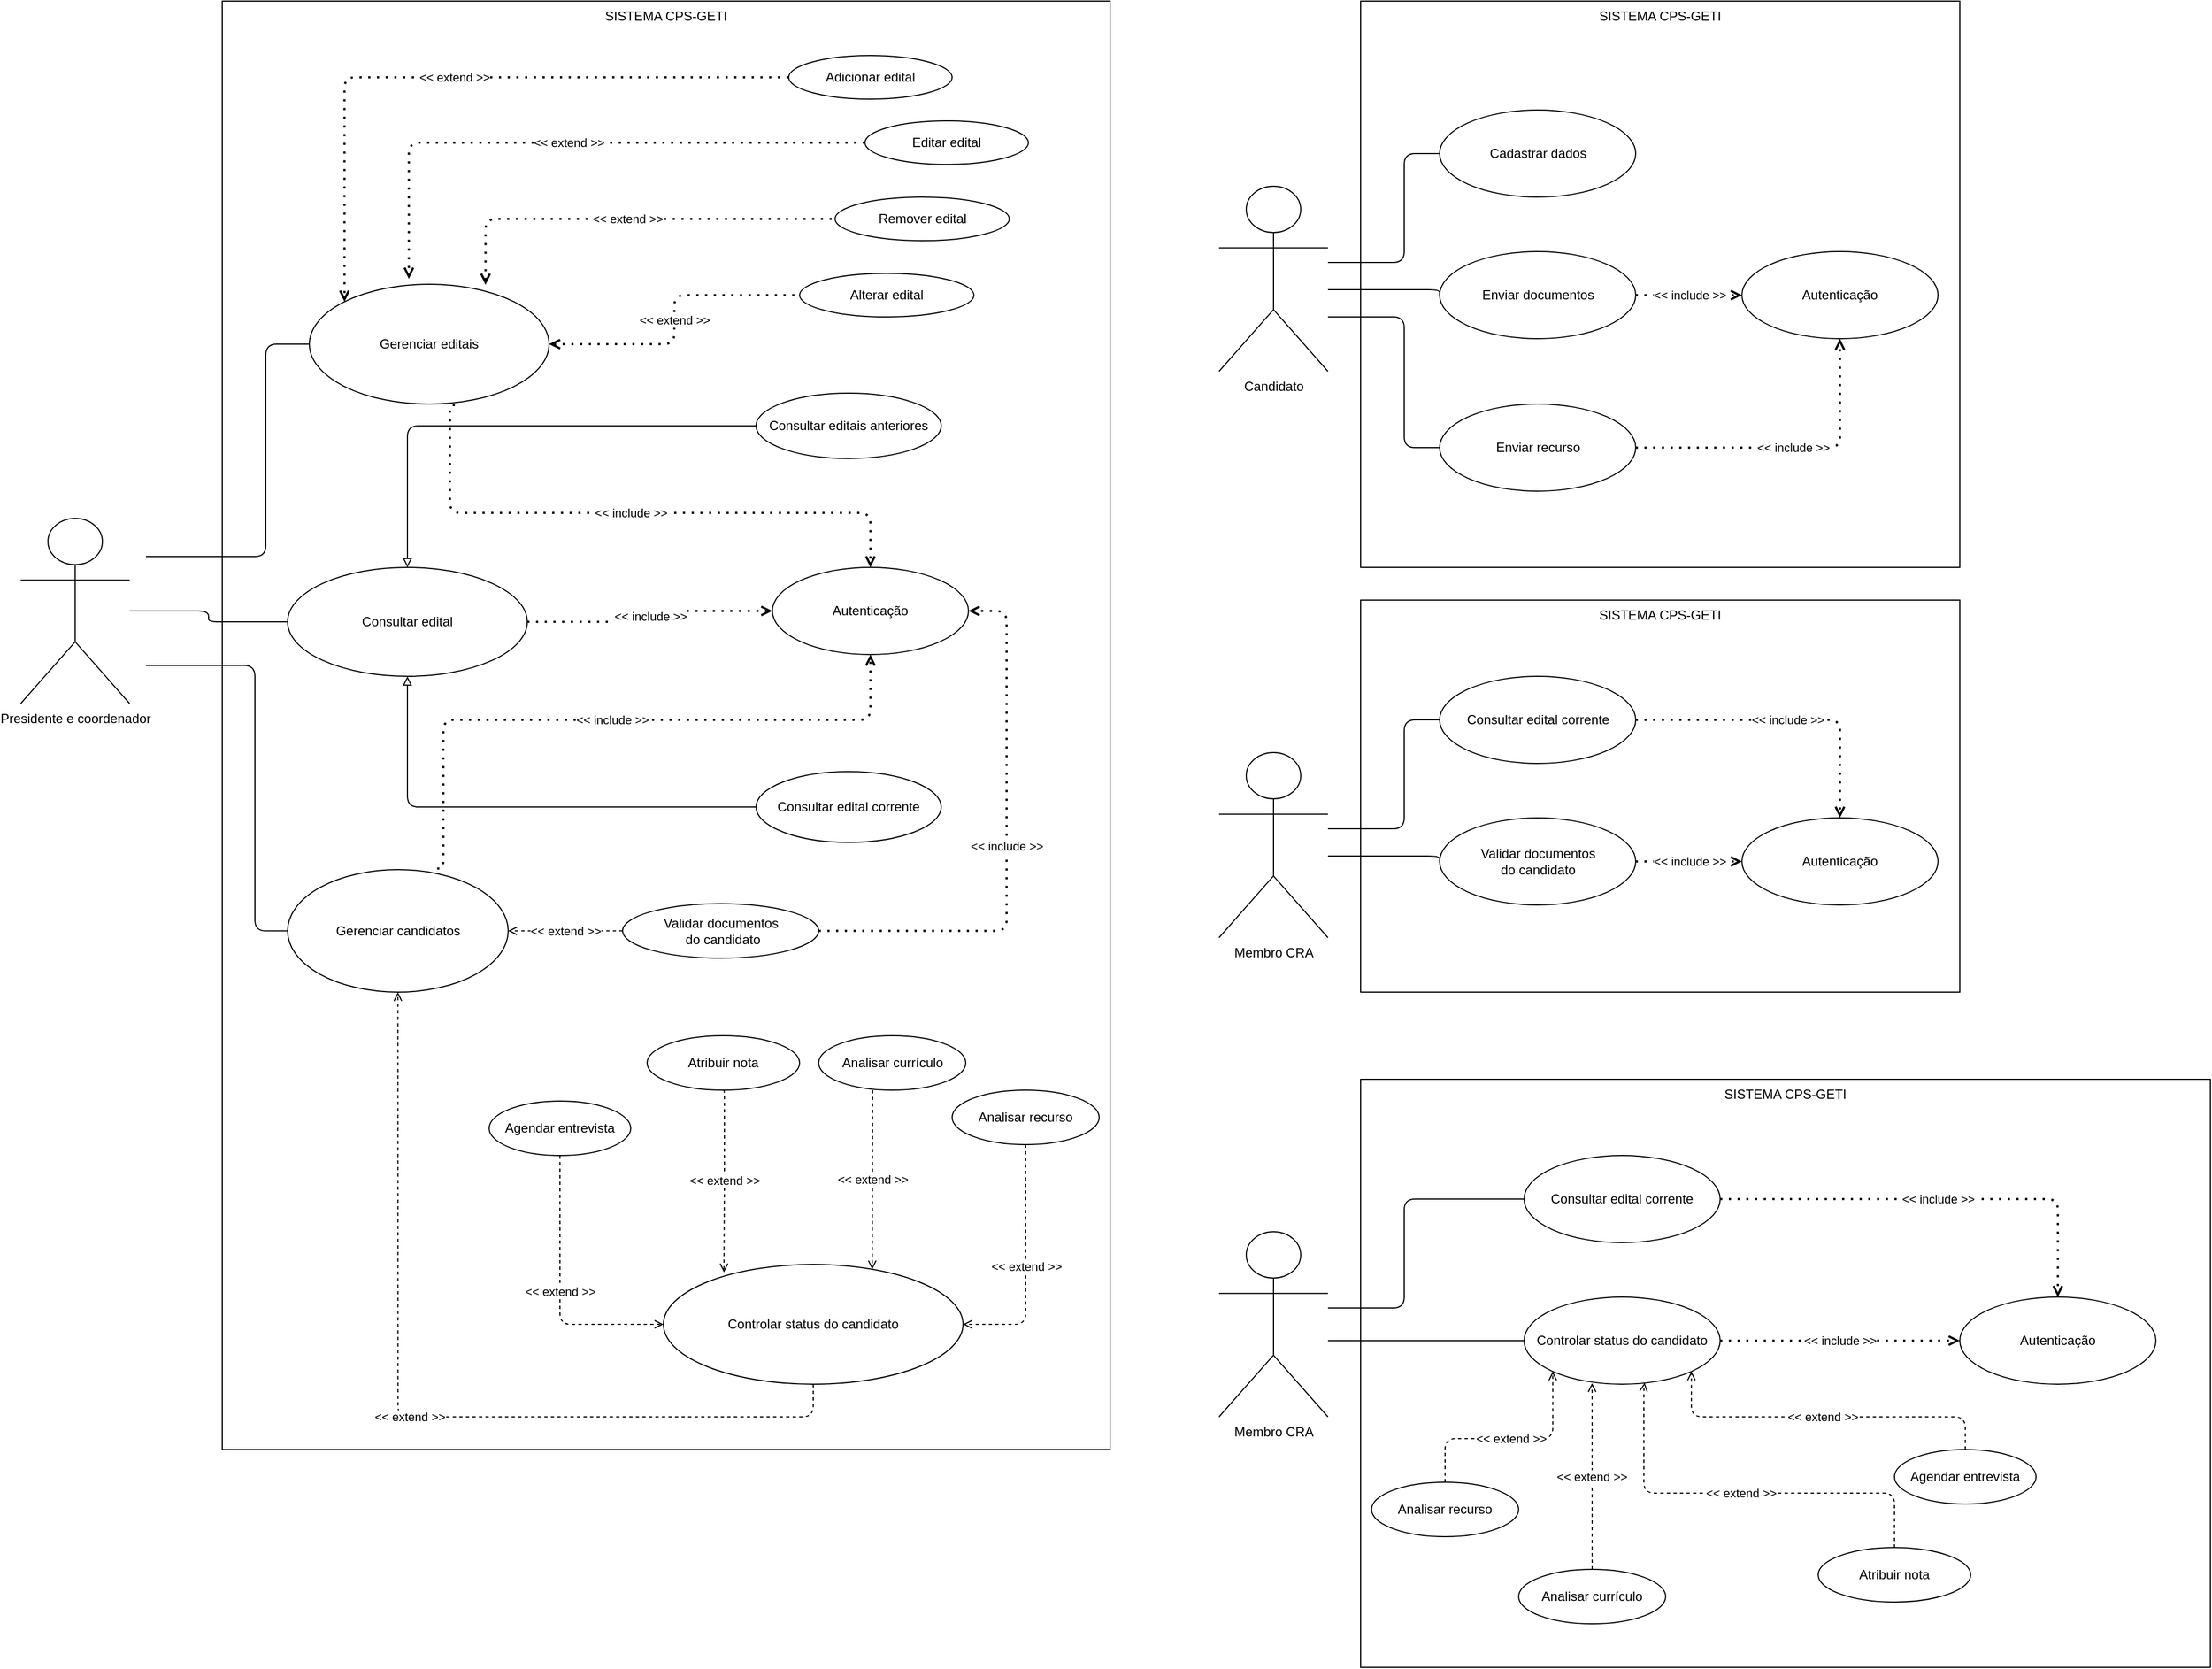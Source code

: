 <mxfile version="13.6.6" type="device"><diagram id="rCzvnhqhO2wZLILW5qiQ" name="Page-1"><mxGraphModel dx="4544" dy="2650" grid="1" gridSize="10" guides="1" tooltips="1" connect="1" arrows="1" fold="1" page="1" pageScale="1" pageWidth="850" pageHeight="1100" math="0" shadow="0"><root><mxCell id="0"/><mxCell id="1" parent="0"/><mxCell id="yppUJSTWK3-VCfPEgZEO-1" value="SISTEMA CPS-GETI" style="rounded=0;whiteSpace=wrap;html=1;verticalAlign=top;" parent="1" vertex="1"><mxGeometry x="200" y="-170" width="550" height="520" as="geometry"/></mxCell><mxCell id="yppUJSTWK3-VCfPEgZEO-41" value="&lt;div&gt;&amp;lt;&amp;lt; include &amp;gt;&amp;gt;&lt;/div&gt;" style="endArrow=open;dashed=1;html=1;dashPattern=1 3;strokeWidth=2;entryX=0;entryY=0.5;entryDx=0;entryDy=0;endFill=0;startArrow=none;startFill=0;exitX=1;exitY=0.5;exitDx=0;exitDy=0;edgeStyle=orthogonalEdgeStyle;" parent="1" source="0m-vz0XGF8hSu5z7zZMc-97" target="0m-vz0XGF8hSu5z7zZMc-96" edge="1"><mxGeometry width="50" height="50" relative="1" as="geometry"><mxPoint x="341.527" y="614.52" as="sourcePoint"/><mxPoint x="616.569" y="408.377" as="targetPoint"/></mxGeometry></mxCell><mxCell id="0m-vz0XGF8hSu5z7zZMc-2" value="SISTEMA CPS-GETI" style="rounded=0;whiteSpace=wrap;html=1;verticalAlign=top;" vertex="1" parent="1"><mxGeometry x="-845" y="-170" width="815" height="1330" as="geometry"/></mxCell><mxCell id="0m-vz0XGF8hSu5z7zZMc-3" value="Presidente e coordenador" style="shape=umlActor;verticalLabelPosition=bottom;verticalAlign=top;html=1;outlineConnect=0;" vertex="1" parent="1"><mxGeometry x="-1030" y="305" width="100" height="170" as="geometry"/></mxCell><mxCell id="0m-vz0XGF8hSu5z7zZMc-5" value="&lt;div&gt;Gerenciar editais&lt;/div&gt;" style="ellipse;whiteSpace=wrap;html=1;" vertex="1" parent="1"><mxGeometry x="-765" y="90" width="220" height="110" as="geometry"/></mxCell><mxCell id="0m-vz0XGF8hSu5z7zZMc-6" value="Editar edital" style="ellipse;whiteSpace=wrap;html=1;" vertex="1" parent="1"><mxGeometry x="-255" y="-60" width="150" height="40" as="geometry"/></mxCell><mxCell id="0m-vz0XGF8hSu5z7zZMc-7" value="Remover edital" style="ellipse;whiteSpace=wrap;html=1;" vertex="1" parent="1"><mxGeometry x="-282.5" y="10" width="160" height="40" as="geometry"/></mxCell><mxCell id="0m-vz0XGF8hSu5z7zZMc-8" value="" style="endArrow=none;html=1;entryX=0;entryY=0.5;entryDx=0;entryDy=0;edgeStyle=orthogonalEdgeStyle;" edge="1" parent="1" target="0m-vz0XGF8hSu5z7zZMc-5"><mxGeometry width="50" height="50" relative="1" as="geometry"><mxPoint x="-915" y="340" as="sourcePoint"/><mxPoint x="-875" y="360" as="targetPoint"/><Array as="points"><mxPoint x="-805" y="340"/><mxPoint x="-805" y="145"/></Array></mxGeometry></mxCell><mxCell id="0m-vz0XGF8hSu5z7zZMc-9" value="&lt;div&gt;Consultar edital&lt;/div&gt;" style="ellipse;whiteSpace=wrap;html=1;" vertex="1" parent="1"><mxGeometry x="-785" y="350" width="220" height="100" as="geometry"/></mxCell><mxCell id="0m-vz0XGF8hSu5z7zZMc-10" value="&lt;div&gt;Validar documentos&lt;/div&gt;&amp;nbsp;do candidato" style="ellipse;whiteSpace=wrap;html=1;" vertex="1" parent="1"><mxGeometry x="-477.5" y="658.75" width="180" height="50" as="geometry"/></mxCell><mxCell id="0m-vz0XGF8hSu5z7zZMc-14" value="&amp;lt;&amp;lt; extend &amp;gt;&amp;gt;" style="endArrow=open;dashed=1;html=1;dashPattern=1 3;strokeWidth=2;entryX=0.415;entryY=-0.045;entryDx=0;entryDy=0;endFill=0;entryPerimeter=0;exitX=0;exitY=0.5;exitDx=0;exitDy=0;edgeStyle=orthogonalEdgeStyle;" edge="1" parent="1" source="0m-vz0XGF8hSu5z7zZMc-6" target="0m-vz0XGF8hSu5z7zZMc-5"><mxGeometry width="50" height="50" relative="1" as="geometry"><mxPoint x="-655" y="190" as="sourcePoint"/><mxPoint x="-605" y="140" as="targetPoint"/></mxGeometry></mxCell><mxCell id="0m-vz0XGF8hSu5z7zZMc-15" value="&amp;lt;&amp;lt; extend &amp;gt;&amp;gt;" style="endArrow=none;dashed=1;html=1;dashPattern=1 3;strokeWidth=2;entryX=0;entryY=0.5;entryDx=0;entryDy=0;exitX=0.735;exitY=0.005;exitDx=0;exitDy=0;endFill=0;startArrow=open;startFill=0;edgeStyle=orthogonalEdgeStyle;exitPerimeter=0;" edge="1" parent="1" source="0m-vz0XGF8hSu5z7zZMc-5" target="0m-vz0XGF8hSu5z7zZMc-7"><mxGeometry width="50" height="50" relative="1" as="geometry"><mxPoint x="-714.547" y="231.187" as="sourcePoint"/><mxPoint x="-624.497" y="164.142" as="targetPoint"/></mxGeometry></mxCell><mxCell id="0m-vz0XGF8hSu5z7zZMc-16" value="Alterar edital" style="ellipse;whiteSpace=wrap;html=1;" vertex="1" parent="1"><mxGeometry x="-315" y="80" width="160" height="40" as="geometry"/></mxCell><mxCell id="0m-vz0XGF8hSu5z7zZMc-17" value="&amp;lt;&amp;lt; extend &amp;gt;&amp;gt;" style="endArrow=none;dashed=1;html=1;dashPattern=1 3;strokeWidth=2;entryX=0;entryY=0.5;entryDx=0;entryDy=0;exitX=1;exitY=0.5;exitDx=0;exitDy=0;endFill=0;startArrow=open;startFill=0;edgeStyle=orthogonalEdgeStyle;" edge="1" parent="1" source="0m-vz0XGF8hSu5z7zZMc-5" target="0m-vz0XGF8hSu5z7zZMc-16"><mxGeometry width="50" height="50" relative="1" as="geometry"><mxPoint x="-665" y="250" as="sourcePoint"/><mxPoint x="-565" y="250" as="targetPoint"/></mxGeometry></mxCell><mxCell id="0m-vz0XGF8hSu5z7zZMc-18" value="&lt;div&gt;Consultar edital corrente&lt;br&gt;&lt;/div&gt;" style="ellipse;whiteSpace=wrap;html=1;" vertex="1" parent="1"><mxGeometry x="-355" y="537.5" width="170" height="65" as="geometry"/></mxCell><mxCell id="0m-vz0XGF8hSu5z7zZMc-19" value="&lt;div&gt;Consultar editais anteriores&lt;br&gt;&lt;/div&gt;" style="ellipse;whiteSpace=wrap;html=1;" vertex="1" parent="1"><mxGeometry x="-355" y="190" width="170" height="60" as="geometry"/></mxCell><mxCell id="0m-vz0XGF8hSu5z7zZMc-20" value="" style="endArrow=none;html=1;entryX=0;entryY=0.5;entryDx=0;entryDy=0;edgeStyle=orthogonalEdgeStyle;" edge="1" parent="1" source="0m-vz0XGF8hSu5z7zZMc-3" target="0m-vz0XGF8hSu5z7zZMc-9"><mxGeometry width="50" height="50" relative="1" as="geometry"><mxPoint x="-915" y="420" as="sourcePoint"/><mxPoint x="-815" y="250" as="targetPoint"/><Array as="points"/></mxGeometry></mxCell><mxCell id="0m-vz0XGF8hSu5z7zZMc-21" value="" style="endArrow=block;html=1;exitX=0;exitY=0.5;exitDx=0;exitDy=0;entryX=0.5;entryY=1;entryDx=0;entryDy=0;endFill=0;edgeStyle=orthogonalEdgeStyle;" edge="1" parent="1" source="0m-vz0XGF8hSu5z7zZMc-18" target="0m-vz0XGF8hSu5z7zZMc-9"><mxGeometry width="50" height="50" relative="1" as="geometry"><mxPoint x="-655" y="450" as="sourcePoint"/><mxPoint x="-605" y="400" as="targetPoint"/></mxGeometry></mxCell><mxCell id="0m-vz0XGF8hSu5z7zZMc-22" value="" style="endArrow=block;html=1;exitX=0;exitY=0.5;exitDx=0;exitDy=0;entryX=0.5;entryY=0;entryDx=0;entryDy=0;endFill=0;edgeStyle=orthogonalEdgeStyle;" edge="1" parent="1" source="0m-vz0XGF8hSu5z7zZMc-19" target="0m-vz0XGF8hSu5z7zZMc-9"><mxGeometry width="50" height="50" relative="1" as="geometry"><mxPoint x="-525" y="545" as="sourcePoint"/><mxPoint x="-579.896" y="492.678" as="targetPoint"/><Array as="points"><mxPoint x="-675" y="220"/></Array></mxGeometry></mxCell><mxCell id="0m-vz0XGF8hSu5z7zZMc-23" value="Gerenciar candidatos" style="ellipse;whiteSpace=wrap;html=1;" vertex="1" parent="1"><mxGeometry x="-785" y="627.5" width="202.5" height="112.5" as="geometry"/></mxCell><mxCell id="0m-vz0XGF8hSu5z7zZMc-25" value="Analisar currículo" style="ellipse;whiteSpace=wrap;html=1;" vertex="1" parent="1"><mxGeometry x="-297.5" y="780" width="135" height="50" as="geometry"/></mxCell><mxCell id="0m-vz0XGF8hSu5z7zZMc-26" value="Controlar status do candidato" style="ellipse;whiteSpace=wrap;html=1;" vertex="1" parent="1"><mxGeometry x="-440" y="990" width="275" height="110" as="geometry"/></mxCell><mxCell id="0m-vz0XGF8hSu5z7zZMc-27" value="Agendar entrevista" style="ellipse;whiteSpace=wrap;html=1;" vertex="1" parent="1"><mxGeometry x="-600" y="840" width="130" height="50" as="geometry"/></mxCell><mxCell id="0m-vz0XGF8hSu5z7zZMc-28" value="Atribuir nota" style="ellipse;whiteSpace=wrap;html=1;" vertex="1" parent="1"><mxGeometry x="-455" y="780" width="140" height="50" as="geometry"/></mxCell><mxCell id="0m-vz0XGF8hSu5z7zZMc-29" value="" style="endArrow=none;html=1;entryX=0;entryY=0.5;entryDx=0;entryDy=0;edgeStyle=orthogonalEdgeStyle;" edge="1" parent="1" target="0m-vz0XGF8hSu5z7zZMc-23"><mxGeometry width="50" height="50" relative="1" as="geometry"><mxPoint x="-915" y="440" as="sourcePoint"/><mxPoint x="-670.0" y="440" as="targetPoint"/><Array as="points"><mxPoint x="-815" y="440"/><mxPoint x="-815" y="684"/></Array></mxGeometry></mxCell><mxCell id="0m-vz0XGF8hSu5z7zZMc-30" value="&amp;lt;&amp;lt; extend &amp;gt;&amp;gt;" style="endArrow=open;html=1;exitX=0;exitY=0.5;exitDx=0;exitDy=0;endFill=0;edgeStyle=orthogonalEdgeStyle;entryX=1;entryY=0.5;entryDx=0;entryDy=0;dashed=1;" edge="1" parent="1" source="0m-vz0XGF8hSu5z7zZMc-10" target="0m-vz0XGF8hSu5z7zZMc-23"><mxGeometry width="50" height="50" relative="1" as="geometry"><mxPoint x="-485.0" y="755" as="sourcePoint"/><mxPoint x="-595" y="680" as="targetPoint"/></mxGeometry></mxCell><mxCell id="0m-vz0XGF8hSu5z7zZMc-31" value="Adicionar edital" style="ellipse;whiteSpace=wrap;html=1;" vertex="1" parent="1"><mxGeometry x="-325" y="-120" width="150" height="40" as="geometry"/></mxCell><mxCell id="0m-vz0XGF8hSu5z7zZMc-32" value="&amp;lt;&amp;lt; extend &amp;gt;&amp;gt;" style="endArrow=open;dashed=1;html=1;dashPattern=1 3;strokeWidth=2;entryX=0;entryY=0;entryDx=0;entryDy=0;endFill=0;exitX=0;exitY=0.5;exitDx=0;exitDy=0;edgeStyle=orthogonalEdgeStyle;" edge="1" parent="1" source="0m-vz0XGF8hSu5z7zZMc-31" target="0m-vz0XGF8hSu5z7zZMc-5"><mxGeometry width="50" height="50" relative="1" as="geometry"><mxPoint x="-365" y="170" as="sourcePoint"/><mxPoint x="-488.96" y="193.03" as="targetPoint"/></mxGeometry></mxCell><mxCell id="0m-vz0XGF8hSu5z7zZMc-33" value="Autenticação" style="ellipse;whiteSpace=wrap;html=1;" vertex="1" parent="1"><mxGeometry x="-340" y="350" width="180" height="80" as="geometry"/></mxCell><mxCell id="0m-vz0XGF8hSu5z7zZMc-34" value="&amp;lt;&amp;lt; include &amp;gt;&amp;gt;" style="endArrow=open;dashed=1;html=1;dashPattern=1 3;strokeWidth=2;entryX=0.5;entryY=1;entryDx=0;entryDy=0;endFill=0;startArrow=none;startFill=0;edgeStyle=orthogonalEdgeStyle;exitX=0.678;exitY=-0.009;exitDx=0;exitDy=0;exitPerimeter=0;" edge="1" parent="1" source="0m-vz0XGF8hSu5z7zZMc-23" target="0m-vz0XGF8hSu5z7zZMc-33"><mxGeometry width="50" height="50" relative="1" as="geometry"><mxPoint x="-633.96" y="141.01" as="sourcePoint"/><mxPoint x="-420" y="120" as="targetPoint"/><Array as="points"><mxPoint x="-642" y="490"/><mxPoint x="-250" y="490"/></Array></mxGeometry></mxCell><mxCell id="0m-vz0XGF8hSu5z7zZMc-35" value="&amp;lt;&amp;lt; include &amp;gt;&amp;gt;" style="endArrow=open;dashed=1;html=1;dashPattern=1 3;strokeWidth=2;entryX=0.5;entryY=0;entryDx=0;entryDy=0;endFill=0;startArrow=none;startFill=0;exitX=0.607;exitY=1.009;exitDx=0;exitDy=0;exitPerimeter=0;edgeStyle=orthogonalEdgeStyle;" edge="1" parent="1" source="0m-vz0XGF8hSu5z7zZMc-5" target="0m-vz0XGF8hSu5z7zZMc-33"><mxGeometry width="50" height="50" relative="1" as="geometry"><mxPoint x="-656.969" y="660.935" as="sourcePoint"/><mxPoint x="-460" y="310.0" as="targetPoint"/><Array as="points"><mxPoint x="-636" y="300"/><mxPoint x="-250" y="300"/></Array></mxGeometry></mxCell><mxCell id="0m-vz0XGF8hSu5z7zZMc-36" value="&amp;lt;&amp;lt; include &amp;gt;&amp;gt;" style="endArrow=open;dashed=1;html=1;dashPattern=1 3;strokeWidth=2;entryX=0;entryY=0.5;entryDx=0;entryDy=0;endFill=0;startArrow=none;startFill=0;exitX=1;exitY=0.5;exitDx=0;exitDy=0;edgeStyle=orthogonalEdgeStyle;" edge="1" parent="1" source="0m-vz0XGF8hSu5z7zZMc-9" target="0m-vz0XGF8hSu5z7zZMc-33"><mxGeometry width="50" height="50" relative="1" as="geometry"><mxPoint x="-655.74" y="145.63" as="sourcePoint"/><mxPoint x="-509.5" y="238.08" as="targetPoint"/></mxGeometry></mxCell><mxCell id="0m-vz0XGF8hSu5z7zZMc-40" value="&amp;lt;&amp;lt; extend &amp;gt;&amp;gt;" style="endArrow=open;html=1;exitX=0.5;exitY=1;exitDx=0;exitDy=0;endFill=0;edgeStyle=orthogonalEdgeStyle;dashed=1;entryX=0.202;entryY=0.067;entryDx=0;entryDy=0;entryPerimeter=0;" edge="1" parent="1" source="0m-vz0XGF8hSu5z7zZMc-28" target="0m-vz0XGF8hSu5z7zZMc-26"><mxGeometry width="50" height="50" relative="1" as="geometry"><mxPoint x="-205.0" y="895" as="sourcePoint"/><mxPoint x="-287.5" y="1175" as="targetPoint"/><Array as="points"><mxPoint x="-384" y="910"/><mxPoint x="-384" y="980"/></Array></mxGeometry></mxCell><mxCell id="0m-vz0XGF8hSu5z7zZMc-41" value="&amp;lt;&amp;lt; extend &amp;gt;&amp;gt;" style="endArrow=open;html=1;exitX=0.5;exitY=1;exitDx=0;exitDy=0;endFill=0;edgeStyle=orthogonalEdgeStyle;dashed=1;entryX=0;entryY=0.5;entryDx=0;entryDy=0;" edge="1" parent="1" source="0m-vz0XGF8hSu5z7zZMc-27" target="0m-vz0XGF8hSu5z7zZMc-26"><mxGeometry width="50" height="50" relative="1" as="geometry"><mxPoint x="-360.0" y="1030" as="sourcePoint"/><mxPoint x="-425.0" y="1120" as="targetPoint"/><Array as="points"><mxPoint x="-535" y="1045"/></Array></mxGeometry></mxCell><mxCell id="0m-vz0XGF8hSu5z7zZMc-42" value="&amp;lt;&amp;lt; extend &amp;gt;&amp;gt;" style="endArrow=open;html=1;exitX=0.5;exitY=1;exitDx=0;exitDy=0;endFill=0;edgeStyle=orthogonalEdgeStyle;dashed=1;entryX=0.5;entryY=1;entryDx=0;entryDy=0;" edge="1" parent="1" source="0m-vz0XGF8hSu5z7zZMc-26" target="0m-vz0XGF8hSu5z7zZMc-23"><mxGeometry width="50" height="50" relative="1" as="geometry"><mxPoint x="-630.355" y="952.604" as="sourcePoint"/><mxPoint x="-522.647" y="1136.278" as="targetPoint"/><Array as="points"><mxPoint x="-303" y="1130"/><mxPoint x="-684" y="1130"/></Array></mxGeometry></mxCell><mxCell id="0m-vz0XGF8hSu5z7zZMc-45" value="Analisar recurso" style="ellipse;whiteSpace=wrap;html=1;" vertex="1" parent="1"><mxGeometry x="-175" y="830" width="135" height="50" as="geometry"/></mxCell><mxCell id="0m-vz0XGF8hSu5z7zZMc-46" value="&amp;lt;&amp;lt; extend &amp;gt;&amp;gt;" style="endArrow=open;html=1;exitX=0.5;exitY=1;exitDx=0;exitDy=0;endFill=0;edgeStyle=orthogonalEdgeStyle;entryX=1;entryY=0.5;entryDx=0;entryDy=0;dashed=1;" edge="1" parent="1" source="0m-vz0XGF8hSu5z7zZMc-45" target="0m-vz0XGF8hSu5z7zZMc-26"><mxGeometry width="50" height="50" relative="1" as="geometry"><mxPoint x="-327.5" y="870" as="sourcePoint"/><mxPoint x="-425" y="1120" as="targetPoint"/><Array as="points"><mxPoint x="-107" y="1045"/></Array></mxGeometry></mxCell><mxCell id="0m-vz0XGF8hSu5z7zZMc-47" value="&lt;div&gt;&amp;lt;&amp;lt; include &amp;gt;&amp;gt;&lt;/div&gt;" style="endArrow=open;dashed=1;html=1;dashPattern=1 3;strokeWidth=2;entryX=1;entryY=0.5;entryDx=0;entryDy=0;endFill=0;startArrow=none;startFill=0;edgeStyle=orthogonalEdgeStyle;exitX=1;exitY=0.5;exitDx=0;exitDy=0;" edge="1" parent="1" source="0m-vz0XGF8hSu5z7zZMc-10" target="0m-vz0XGF8hSu5z7zZMc-33"><mxGeometry width="50" height="50" relative="1" as="geometry"><mxPoint x="-310" y="731" as="sourcePoint"/><mxPoint x="-150.0" y="400" as="targetPoint"/><Array as="points"><mxPoint x="-125" y="684"/><mxPoint x="-125" y="390"/></Array></mxGeometry></mxCell><mxCell id="0m-vz0XGF8hSu5z7zZMc-94" value="Candidato" style="shape=umlActor;verticalLabelPosition=bottom;verticalAlign=top;html=1;outlineConnect=0;" vertex="1" parent="1"><mxGeometry x="70" width="100" height="170" as="geometry"/></mxCell><mxCell id="0m-vz0XGF8hSu5z7zZMc-95" value="&lt;div&gt;Cadastrar dados&lt;br&gt;&lt;/div&gt;" style="ellipse;whiteSpace=wrap;html=1;" vertex="1" parent="1"><mxGeometry x="272.5" y="-70" width="180" height="80" as="geometry"/></mxCell><mxCell id="0m-vz0XGF8hSu5z7zZMc-96" value="Autenticação" style="ellipse;whiteSpace=wrap;html=1;" vertex="1" parent="1"><mxGeometry x="550" y="60" width="180" height="80" as="geometry"/></mxCell><mxCell id="0m-vz0XGF8hSu5z7zZMc-97" value="Enviar documentos" style="ellipse;whiteSpace=wrap;html=1;" vertex="1" parent="1"><mxGeometry x="272.5" y="60" width="180" height="80" as="geometry"/></mxCell><mxCell id="0m-vz0XGF8hSu5z7zZMc-99" value="&lt;div&gt;Enviar recurso&lt;/div&gt;" style="ellipse;whiteSpace=wrap;html=1;" vertex="1" parent="1"><mxGeometry x="272.5" y="200" width="180" height="80" as="geometry"/></mxCell><mxCell id="0m-vz0XGF8hSu5z7zZMc-100" value="&lt;div&gt;&amp;lt;&amp;lt; include &amp;gt;&amp;gt;&lt;/div&gt;" style="endArrow=open;dashed=1;html=1;dashPattern=1 3;strokeWidth=2;entryX=0.5;entryY=1;entryDx=0;entryDy=0;endFill=0;startArrow=none;startFill=0;edgeStyle=orthogonalEdgeStyle;" edge="1" parent="1" source="0m-vz0XGF8hSu5z7zZMc-99" target="0m-vz0XGF8hSu5z7zZMc-96"><mxGeometry width="50" height="50" relative="1" as="geometry"><mxPoint x="462.5" y="100" as="sourcePoint"/><mxPoint x="590" y="100" as="targetPoint"/></mxGeometry></mxCell><mxCell id="0m-vz0XGF8hSu5z7zZMc-102" value="" style="endArrow=none;html=1;edgeStyle=orthogonalEdgeStyle;entryX=0;entryY=0.5;entryDx=0;entryDy=0;" edge="1" parent="1" source="0m-vz0XGF8hSu5z7zZMc-94" target="0m-vz0XGF8hSu5z7zZMc-95"><mxGeometry width="50" height="50" relative="1" as="geometry"><mxPoint x="140" y="95" as="sourcePoint"/><mxPoint x="290" y="-100" as="targetPoint"/><Array as="points"><mxPoint x="240" y="70"/><mxPoint x="240" y="-30"/></Array></mxGeometry></mxCell><mxCell id="0m-vz0XGF8hSu5z7zZMc-103" value="" style="endArrow=none;html=1;edgeStyle=orthogonalEdgeStyle;entryX=0;entryY=0.5;entryDx=0;entryDy=0;" edge="1" parent="1" source="0m-vz0XGF8hSu5z7zZMc-94" target="0m-vz0XGF8hSu5z7zZMc-97"><mxGeometry width="50" height="50" relative="1" as="geometry"><mxPoint x="165" y="80" as="sourcePoint"/><mxPoint x="282.5" y="-20" as="targetPoint"/><Array as="points"><mxPoint x="273" y="95"/></Array></mxGeometry></mxCell><mxCell id="0m-vz0XGF8hSu5z7zZMc-104" value="" style="endArrow=none;html=1;edgeStyle=orthogonalEdgeStyle;entryX=0;entryY=0.5;entryDx=0;entryDy=0;" edge="1" parent="1" target="0m-vz0XGF8hSu5z7zZMc-99"><mxGeometry width="50" height="50" relative="1" as="geometry"><mxPoint x="170" y="120" as="sourcePoint"/><mxPoint x="272.5" y="125" as="targetPoint"/><Array as="points"><mxPoint x="240" y="120"/><mxPoint x="240" y="240"/></Array></mxGeometry></mxCell><mxCell id="0m-vz0XGF8hSu5z7zZMc-105" value="&amp;lt;&amp;lt; extend &amp;gt;&amp;gt;" style="endArrow=open;html=1;endFill=0;edgeStyle=orthogonalEdgeStyle;dashed=1;entryX=0.697;entryY=0.042;entryDx=0;entryDy=0;entryPerimeter=0;" edge="1" parent="1" target="0m-vz0XGF8hSu5z7zZMc-26"><mxGeometry width="50" height="50" relative="1" as="geometry"><mxPoint x="-248" y="830" as="sourcePoint"/><mxPoint x="-374.45" y="1007.37" as="targetPoint"/><Array as="points"><mxPoint x="-248" y="830"/><mxPoint x="-248" y="995"/></Array></mxGeometry></mxCell><mxCell id="0m-vz0XGF8hSu5z7zZMc-106" value="SISTEMA CPS-GETI" style="rounded=0;whiteSpace=wrap;html=1;verticalAlign=top;" vertex="1" parent="1"><mxGeometry x="200" y="380" width="550" height="360" as="geometry"/></mxCell><mxCell id="0m-vz0XGF8hSu5z7zZMc-107" value="&lt;div&gt;&amp;lt;&amp;lt; include &amp;gt;&amp;gt;&lt;/div&gt;" style="endArrow=open;dashed=1;html=1;dashPattern=1 3;strokeWidth=2;entryX=0;entryY=0.5;entryDx=0;entryDy=0;endFill=0;startArrow=none;startFill=0;exitX=1;exitY=0.5;exitDx=0;exitDy=0;edgeStyle=orthogonalEdgeStyle;" edge="1" parent="1" source="0m-vz0XGF8hSu5z7zZMc-111" target="0m-vz0XGF8hSu5z7zZMc-110"><mxGeometry width="50" height="50" relative="1" as="geometry"><mxPoint x="341.527" y="1134.52" as="sourcePoint"/><mxPoint x="616.569" y="928.377" as="targetPoint"/></mxGeometry></mxCell><mxCell id="0m-vz0XGF8hSu5z7zZMc-108" value="Membro CRA" style="shape=umlActor;verticalLabelPosition=bottom;verticalAlign=top;html=1;outlineConnect=0;" vertex="1" parent="1"><mxGeometry x="70" y="520" width="100" height="170" as="geometry"/></mxCell><mxCell id="0m-vz0XGF8hSu5z7zZMc-109" value="Consultar edital corrente" style="ellipse;whiteSpace=wrap;html=1;" vertex="1" parent="1"><mxGeometry x="272.5" y="450" width="180" height="80" as="geometry"/></mxCell><mxCell id="0m-vz0XGF8hSu5z7zZMc-110" value="Autenticação" style="ellipse;whiteSpace=wrap;html=1;" vertex="1" parent="1"><mxGeometry x="550" y="580" width="180" height="80" as="geometry"/></mxCell><mxCell id="0m-vz0XGF8hSu5z7zZMc-111" value="Validar documentos &lt;br&gt;do candidato" style="ellipse;whiteSpace=wrap;html=1;" vertex="1" parent="1"><mxGeometry x="272.5" y="580" width="180" height="80" as="geometry"/></mxCell><mxCell id="0m-vz0XGF8hSu5z7zZMc-114" value="" style="endArrow=none;html=1;edgeStyle=orthogonalEdgeStyle;entryX=0;entryY=0.5;entryDx=0;entryDy=0;" edge="1" parent="1" source="0m-vz0XGF8hSu5z7zZMc-108" target="0m-vz0XGF8hSu5z7zZMc-109"><mxGeometry width="50" height="50" relative="1" as="geometry"><mxPoint x="140" y="615" as="sourcePoint"/><mxPoint x="290" y="420" as="targetPoint"/><Array as="points"><mxPoint x="240" y="590"/><mxPoint x="240" y="490"/></Array></mxGeometry></mxCell><mxCell id="0m-vz0XGF8hSu5z7zZMc-115" value="" style="endArrow=none;html=1;edgeStyle=orthogonalEdgeStyle;entryX=0;entryY=0.5;entryDx=0;entryDy=0;" edge="1" parent="1" source="0m-vz0XGF8hSu5z7zZMc-108" target="0m-vz0XGF8hSu5z7zZMc-111"><mxGeometry width="50" height="50" relative="1" as="geometry"><mxPoint x="165" y="600" as="sourcePoint"/><mxPoint x="282.5" y="500" as="targetPoint"/><Array as="points"><mxPoint x="273" y="615"/></Array></mxGeometry></mxCell><mxCell id="0m-vz0XGF8hSu5z7zZMc-117" value="&lt;div&gt;&amp;lt;&amp;lt; include &amp;gt;&amp;gt;&lt;/div&gt;" style="endArrow=open;dashed=1;html=1;dashPattern=1 3;strokeWidth=2;entryX=0.5;entryY=0;entryDx=0;entryDy=0;endFill=0;startArrow=none;startFill=0;exitX=1;exitY=0.5;exitDx=0;exitDy=0;edgeStyle=orthogonalEdgeStyle;" edge="1" parent="1" source="0m-vz0XGF8hSu5z7zZMc-109" target="0m-vz0XGF8hSu5z7zZMc-110"><mxGeometry width="50" height="50" relative="1" as="geometry"><mxPoint x="462.5" y="630.0" as="sourcePoint"/><mxPoint x="560.0" y="630.0" as="targetPoint"/></mxGeometry></mxCell><mxCell id="0m-vz0XGF8hSu5z7zZMc-118" value="SISTEMA CPS-GETI" style="rounded=0;whiteSpace=wrap;html=1;verticalAlign=top;" vertex="1" parent="1"><mxGeometry x="200" y="820" width="780" height="540" as="geometry"/></mxCell><mxCell id="0m-vz0XGF8hSu5z7zZMc-119" value="&lt;div&gt;&amp;lt;&amp;lt; include &amp;gt;&amp;gt;&lt;/div&gt;" style="endArrow=open;dashed=1;html=1;dashPattern=1 3;strokeWidth=2;entryX=0;entryY=0.5;entryDx=0;entryDy=0;endFill=0;startArrow=none;startFill=0;exitX=1;exitY=0.5;exitDx=0;exitDy=0;edgeStyle=orthogonalEdgeStyle;" edge="1" parent="1" source="0m-vz0XGF8hSu5z7zZMc-123" target="0m-vz0XGF8hSu5z7zZMc-122"><mxGeometry width="50" height="50" relative="1" as="geometry"><mxPoint x="341.527" y="1574.52" as="sourcePoint"/><mxPoint x="616.569" y="1368.377" as="targetPoint"/></mxGeometry></mxCell><mxCell id="0m-vz0XGF8hSu5z7zZMc-120" value="Membro CRA" style="shape=umlActor;verticalLabelPosition=bottom;verticalAlign=top;html=1;outlineConnect=0;" vertex="1" parent="1"><mxGeometry x="70" y="960" width="100" height="170" as="geometry"/></mxCell><mxCell id="0m-vz0XGF8hSu5z7zZMc-121" value="Consultar edital corrente" style="ellipse;whiteSpace=wrap;html=1;" vertex="1" parent="1"><mxGeometry x="350" y="890" width="180" height="80" as="geometry"/></mxCell><mxCell id="0m-vz0XGF8hSu5z7zZMc-122" value="Autenticação" style="ellipse;whiteSpace=wrap;html=1;" vertex="1" parent="1"><mxGeometry x="750" y="1020" width="180" height="80" as="geometry"/></mxCell><mxCell id="0m-vz0XGF8hSu5z7zZMc-123" value="Controlar status do candidato" style="ellipse;whiteSpace=wrap;html=1;" vertex="1" parent="1"><mxGeometry x="350" y="1020" width="180" height="80" as="geometry"/></mxCell><mxCell id="0m-vz0XGF8hSu5z7zZMc-124" value="" style="endArrow=none;html=1;edgeStyle=orthogonalEdgeStyle;entryX=0;entryY=0.5;entryDx=0;entryDy=0;" edge="1" parent="1" source="0m-vz0XGF8hSu5z7zZMc-120" target="0m-vz0XGF8hSu5z7zZMc-121"><mxGeometry width="50" height="50" relative="1" as="geometry"><mxPoint x="140" y="1055" as="sourcePoint"/><mxPoint x="290" y="860" as="targetPoint"/><Array as="points"><mxPoint x="240" y="1030"/><mxPoint x="240" y="930"/></Array></mxGeometry></mxCell><mxCell id="0m-vz0XGF8hSu5z7zZMc-125" value="" style="endArrow=none;html=1;edgeStyle=orthogonalEdgeStyle;entryX=0;entryY=0.5;entryDx=0;entryDy=0;" edge="1" parent="1" source="0m-vz0XGF8hSu5z7zZMc-120" target="0m-vz0XGF8hSu5z7zZMc-123"><mxGeometry width="50" height="50" relative="1" as="geometry"><mxPoint x="165" y="1040" as="sourcePoint"/><mxPoint x="282.5" y="940" as="targetPoint"/><Array as="points"><mxPoint x="170" y="1060"/></Array></mxGeometry></mxCell><mxCell id="0m-vz0XGF8hSu5z7zZMc-126" value="&lt;div&gt;&amp;lt;&amp;lt; include &amp;gt;&amp;gt;&lt;/div&gt;" style="endArrow=open;dashed=1;html=1;dashPattern=1 3;strokeWidth=2;entryX=0.5;entryY=0;entryDx=0;entryDy=0;endFill=0;startArrow=none;startFill=0;exitX=1;exitY=0.5;exitDx=0;exitDy=0;edgeStyle=orthogonalEdgeStyle;" edge="1" parent="1" source="0m-vz0XGF8hSu5z7zZMc-121" target="0m-vz0XGF8hSu5z7zZMc-122"><mxGeometry width="50" height="50" relative="1" as="geometry"><mxPoint x="462.5" y="1070.0" as="sourcePoint"/><mxPoint x="560.0" y="1070.0" as="targetPoint"/></mxGeometry></mxCell><mxCell id="0m-vz0XGF8hSu5z7zZMc-127" value="Analisar currículo" style="ellipse;whiteSpace=wrap;html=1;" vertex="1" parent="1"><mxGeometry x="345" y="1270" width="135" height="50" as="geometry"/></mxCell><mxCell id="0m-vz0XGF8hSu5z7zZMc-128" value="Atribuir nota" style="ellipse;whiteSpace=wrap;html=1;" vertex="1" parent="1"><mxGeometry x="620" y="1250" width="140" height="50" as="geometry"/></mxCell><mxCell id="0m-vz0XGF8hSu5z7zZMc-129" value="Agendar entrevista" style="ellipse;whiteSpace=wrap;html=1;" vertex="1" parent="1"><mxGeometry x="690" y="1160" width="130" height="50" as="geometry"/></mxCell><mxCell id="0m-vz0XGF8hSu5z7zZMc-130" value="Analisar recurso" style="ellipse;whiteSpace=wrap;html=1;" vertex="1" parent="1"><mxGeometry x="210" y="1190" width="135" height="50" as="geometry"/></mxCell><mxCell id="0m-vz0XGF8hSu5z7zZMc-131" value="&amp;lt;&amp;lt; extend &amp;gt;&amp;gt;" style="endArrow=open;html=1;exitX=0.5;exitY=0;exitDx=0;exitDy=0;endFill=0;edgeStyle=orthogonalEdgeStyle;entryX=1;entryY=1;entryDx=0;entryDy=0;dashed=1;" edge="1" parent="1" source="0m-vz0XGF8hSu5z7zZMc-129" target="0m-vz0XGF8hSu5z7zZMc-123"><mxGeometry width="50" height="50" relative="1" as="geometry"><mxPoint x="599.93" y="1050" as="sourcePoint"/><mxPoint x="542.43" y="1215" as="targetPoint"/><Array as="points"><mxPoint x="755" y="1130"/><mxPoint x="504" y="1130"/></Array></mxGeometry></mxCell><mxCell id="0m-vz0XGF8hSu5z7zZMc-132" value="&amp;lt;&amp;lt; extend &amp;gt;&amp;gt;" style="endArrow=open;html=1;exitX=0.5;exitY=0;exitDx=0;exitDy=0;endFill=0;edgeStyle=orthogonalEdgeStyle;entryX=0.615;entryY=0.983;entryDx=0;entryDy=0;dashed=1;entryPerimeter=0;" edge="1" parent="1" source="0m-vz0XGF8hSu5z7zZMc-128" target="0m-vz0XGF8hSu5z7zZMc-123"><mxGeometry width="50" height="50" relative="1" as="geometry"><mxPoint x="765" y="1200" as="sourcePoint"/><mxPoint x="513.64" y="1098.284" as="targetPoint"/><Array as="points"><mxPoint x="690" y="1200"/><mxPoint x="460" y="1200"/><mxPoint x="460" y="1104"/><mxPoint x="461" y="1104"/></Array></mxGeometry></mxCell><mxCell id="0m-vz0XGF8hSu5z7zZMc-133" value="&amp;lt;&amp;lt; extend &amp;gt;&amp;gt;" style="endArrow=open;html=1;exitX=0.5;exitY=0;exitDx=0;exitDy=0;endFill=0;edgeStyle=orthogonalEdgeStyle;dashed=1;entryX=0.347;entryY=0.988;entryDx=0;entryDy=0;entryPerimeter=0;" edge="1" parent="1" source="0m-vz0XGF8hSu5z7zZMc-127" target="0m-vz0XGF8hSu5z7zZMc-123"><mxGeometry width="50" height="50" relative="1" as="geometry"><mxPoint x="700" y="1260" as="sourcePoint"/><mxPoint x="433" y="1102" as="targetPoint"/><Array as="points"/></mxGeometry></mxCell><mxCell id="0m-vz0XGF8hSu5z7zZMc-134" value="&amp;lt;&amp;lt; extend &amp;gt;&amp;gt;" style="endArrow=open;html=1;exitX=0.5;exitY=0;exitDx=0;exitDy=0;endFill=0;edgeStyle=orthogonalEdgeStyle;dashed=1;entryX=0;entryY=1;entryDx=0;entryDy=0;" edge="1" parent="1" source="0m-vz0XGF8hSu5z7zZMc-130" target="0m-vz0XGF8hSu5z7zZMc-123"><mxGeometry width="50" height="50" relative="1" as="geometry"><mxPoint x="442.5" y="1270" as="sourcePoint"/><mxPoint x="443" y="1112.0" as="targetPoint"/><Array as="points"><mxPoint x="278" y="1150"/><mxPoint x="376" y="1150"/></Array></mxGeometry></mxCell></root></mxGraphModel></diagram></mxfile>